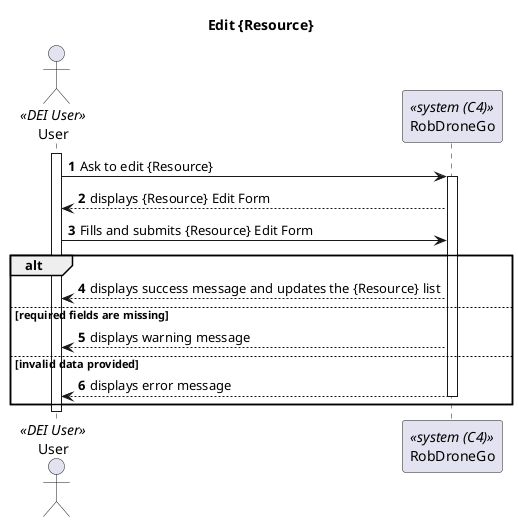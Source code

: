@startuml Process View - Level 1

autonumber
skinparam packageStyle rect

title Edit {Resource}

actor "User" as U <<DEI User>>
participant "RobDroneGo" as RDG <<system (C4)>>

activate U

U -> RDG:  Ask to edit {Resource}

activate RDG

U <-- RDG: displays {Resource} Edit Form

U -> RDG:  Fills and submits {Resource} Edit Form

alt

U <-- RDG: displays success message and updates the {Resource} list

else required fields are missing

U <-- RDG: displays warning message

else invalid data provided

U <-- RDG: displays error message

deactivate RDG

end

deactivate U

@enduml